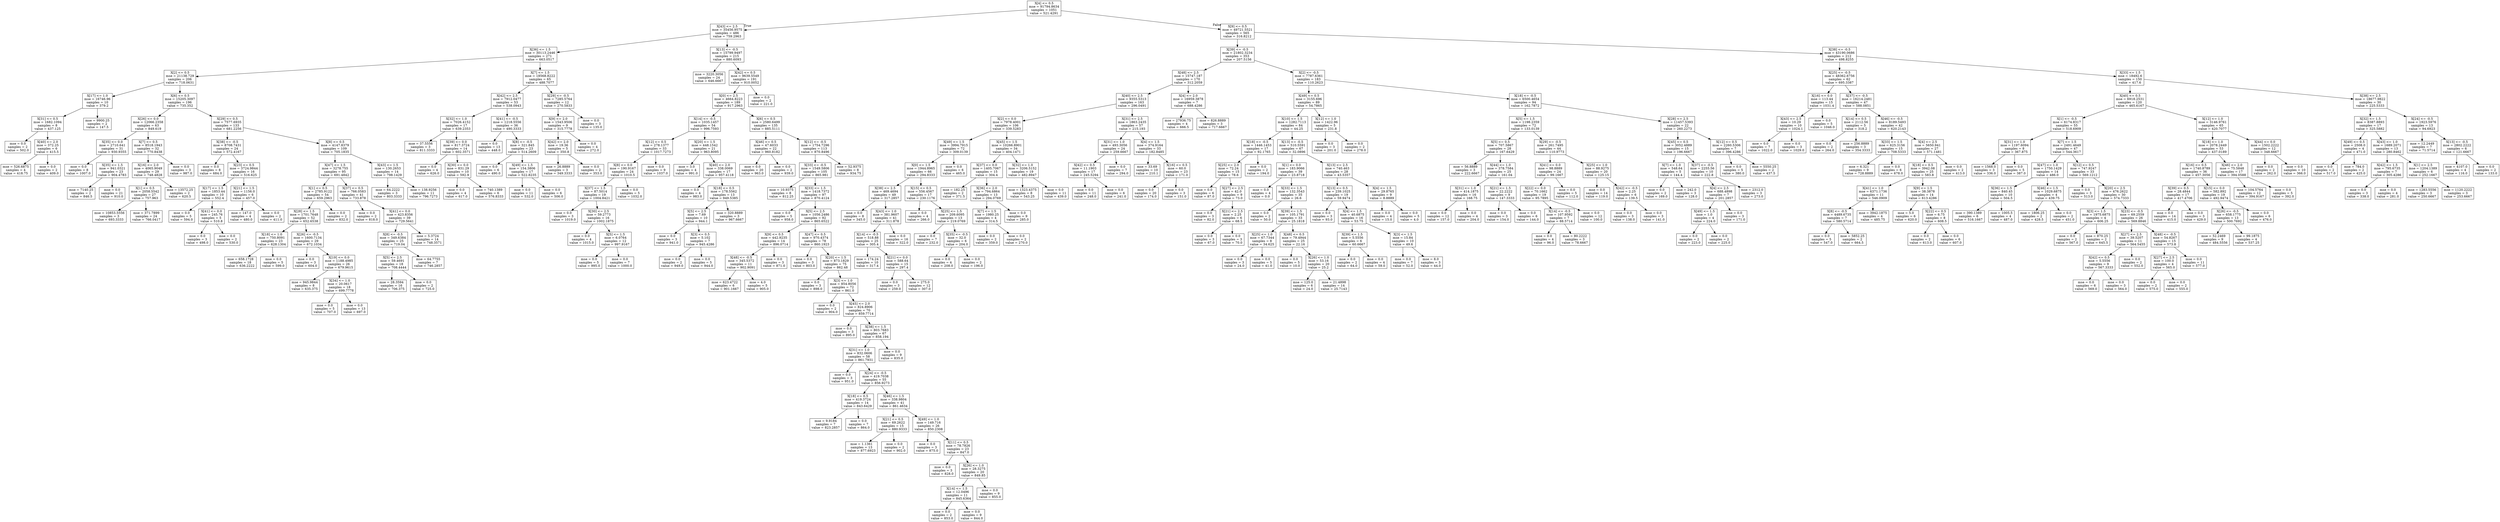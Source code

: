 digraph Tree {
node [shape=box] ;
0 [label="X[4] <= 0.5\nmse = 91794.8634\nsamples = 1051\nvalue = 521.4291"] ;
1 [label="X[43] <= 2.5\nmse = 35456.9575\nsamples = 486\nvalue = 759.2963"] ;
0 -> 1 [labeldistance=2.5, labelangle=45, headlabel="True"] ;
2 [label="X[36] <= 1.5\nmse = 30113.2446\nsamples = 271\nvalue = 663.0517"] ;
1 -> 2 ;
3 [label="X[2] <= 0.5\nmse = 21138.729\nsamples = 206\nvalue = 718.0631"] ;
2 -> 3 ;
4 [label="X[17] <= 1.0\nmse = 16746.96\nsamples = 10\nvalue = 379.2"] ;
3 -> 4 ;
5 [label="X[31] <= 0.5\nmse = 1682.1094\nsamples = 8\nvalue = 437.125"] ;
4 -> 5 ;
6 [label="mse = 0.0\nsamples = 2\nvalue = 502.0"] ;
5 -> 6 ;
7 [label="X[40] <= 2.0\nmse = 372.25\nsamples = 6\nvalue = 415.5"] ;
5 -> 7 ;
8 [label="mse = 526.6875\nsamples = 4\nvalue = 418.75"] ;
7 -> 8 ;
9 [label="mse = 0.0\nsamples = 2\nvalue = 409.0"] ;
7 -> 9 ;
10 [label="mse = 9900.25\nsamples = 2\nvalue = 147.5"] ;
4 -> 10 ;
11 [label="X[6] <= 0.5\nmse = 15205.3097\nsamples = 196\nvalue = 735.352"] ;
3 -> 11 ;
12 [label="X[26] <= 0.0\nmse = 12066.2358\nsamples = 63\nvalue = 849.619"] ;
11 -> 12 ;
13 [label="X[35] <= 0.0\nmse = 2710.641\nsamples = 31\nvalue = 930.9355"] ;
12 -> 13 ;
14 [label="mse = 0.0\nsamples = 8\nvalue = 1007.0"] ;
13 -> 14 ;
15 [label="X[35] <= 1.5\nmse = 941.0321\nsamples = 23\nvalue = 904.4783"] ;
13 -> 15 ;
16 [label="mse = 7140.25\nsamples = 2\nvalue = 846.5"] ;
15 -> 16 ;
17 [label="mse = 0.0\nsamples = 21\nvalue = 910.0"] ;
15 -> 17 ;
18 [label="X[7] <= 0.5\nmse = 8518.1943\nsamples = 32\nvalue = 770.8438"] ;
12 -> 18 ;
19 [label="X[16] <= 2.0\nmse = 4065.9049\nsamples = 29\nvalue = 748.4828"] ;
18 -> 19 ;
20 [label="X[1] <= 0.5\nmse = 2058.5542\nsamples = 27\nvalue = 757.963"] ;
19 -> 20 ;
21 [label="mse = 10853.5556\nsamples = 3\nvalue = 693.3333"] ;
20 -> 21 ;
22 [label="mse = 371.7899\nsamples = 24\nvalue = 766.0417"] ;
20 -> 22 ;
23 [label="mse = 13572.25\nsamples = 2\nvalue = 620.5"] ;
19 -> 23 ;
24 [label="mse = 0.0\nsamples = 3\nvalue = 987.0"] ;
18 -> 24 ;
25 [label="X[29] <= 0.5\nmse = 7577.6935\nsamples = 133\nvalue = 681.2256"] ;
11 -> 25 ;
26 [label="X[38] <= -0.5\nmse = 8708.7431\nsamples = 24\nvalue = 572.4167"] ;
25 -> 26 ;
27 [label="mse = 0.0\nsamples = 8\nvalue = 684.0"] ;
26 -> 27 ;
28 [label="X[23] <= 0.5\nmse = 3724.9844\nsamples = 16\nvalue = 516.625"] ;
26 -> 28 ;
29 [label="X[17] <= 1.5\nmse = 1853.44\nsamples = 10\nvalue = 552.4"] ;
28 -> 29 ;
30 [label="mse = 0.0\nsamples = 5\nvalue = 594.0"] ;
29 -> 30 ;
31 [label="X[41] <= 0.0\nmse = 245.76\nsamples = 5\nvalue = 510.8"] ;
29 -> 31 ;
32 [label="mse = 0.0\nsamples = 3\nvalue = 498.0"] ;
31 -> 32 ;
33 [label="mse = 0.0\nsamples = 2\nvalue = 530.0"] ;
31 -> 33 ;
34 [label="X[21] <= 1.5\nmse = 1156.0\nsamples = 6\nvalue = 457.0"] ;
28 -> 34 ;
35 [label="mse = 147.0\nsamples = 4\nvalue = 480.0"] ;
34 -> 35 ;
36 [label="mse = 0.0\nsamples = 2\nvalue = 411.0"] ;
34 -> 36 ;
37 [label="X[8] <= 0.5\nmse = 4147.8379\nsamples = 109\nvalue = 705.1835"] ;
25 -> 37 ;
38 [label="X[47] <= 1.5\nmse = 3278.755\nsamples = 95\nvalue = 691.4842"] ;
37 -> 38 ;
39 [label="X[1] <= 0.5\nmse = 2785.9122\nsamples = 54\nvalue = 659.2963"] ;
38 -> 39 ;
40 [label="X[28] <= 1.5\nmse = 1701.7648\nsamples = 52\nvalue = 652.6538"] ;
39 -> 40 ;
41 [label="X[18] <= 1.0\nmse = 750.8091\nsamples = 23\nvalue = 628.1304"] ;
40 -> 41 ;
42 [label="mse = 658.1728\nsamples = 18\nvalue = 636.2222"] ;
41 -> 42 ;
43 [label="mse = 0.0\nsamples = 5\nvalue = 599.0"] ;
41 -> 43 ;
44 [label="X[26] <= -0.5\nmse = 1600.7134\nsamples = 29\nvalue = 672.1034"] ;
40 -> 44 ;
45 [label="mse = 0.0\nsamples = 3\nvalue = 604.0"] ;
44 -> 45 ;
46 [label="X[19] <= 0.0\nmse = 1188.4985\nsamples = 26\nvalue = 679.9615"] ;
44 -> 46 ;
47 [label="mse = 945.9844\nsamples = 8\nvalue = 635.375"] ;
46 -> 47 ;
48 [label="X[34] <= 1.0\nmse = 20.0617\nsamples = 18\nvalue = 699.7778"] ;
46 -> 48 ;
49 [label="mse = 0.0\nsamples = 5\nvalue = 707.0"] ;
48 -> 49 ;
50 [label="mse = 0.0\nsamples = 13\nvalue = 697.0"] ;
48 -> 50 ;
51 [label="mse = 0.0\nsamples = 2\nvalue = 832.0"] ;
39 -> 51 ;
52 [label="X[37] <= 0.5\nmse = 766.0583\nsamples = 41\nvalue = 733.878"] ;
38 -> 52 ;
53 [label="mse = 0.0\nsamples = 2\nvalue = 818.0"] ;
52 -> 53 ;
54 [label="X[41] <= 0.0\nmse = 423.8356\nsamples = 39\nvalue = 729.5641"] ;
52 -> 54 ;
55 [label="X[8] <= -0.5\nmse = 349.6384\nsamples = 25\nvalue = 719.04"] ;
54 -> 55 ;
56 [label="X[5] <= 2.5\nmse = 59.4691\nsamples = 18\nvalue = 708.4444"] ;
55 -> 56 ;
57 [label="mse = 28.3594\nsamples = 16\nvalue = 706.375"] ;
56 -> 57 ;
58 [label="mse = 0.0\nsamples = 2\nvalue = 725.0"] ;
56 -> 58 ;
59 [label="mse = 64.7755\nsamples = 7\nvalue = 746.2857"] ;
55 -> 59 ;
60 [label="mse = 5.3724\nsamples = 14\nvalue = 748.3571"] ;
54 -> 60 ;
61 [label="X[43] <= 1.5\nmse = 130.2653\nsamples = 14\nvalue = 798.1429"] ;
37 -> 61 ;
62 [label="mse = 64.2222\nsamples = 3\nvalue = 803.3333"] ;
61 -> 62 ;
63 [label="mse = 138.9256\nsamples = 11\nvalue = 796.7273"] ;
61 -> 63 ;
64 [label="X[7] <= 1.5\nmse = 18568.8222\nsamples = 65\nvalue = 488.7077"] ;
2 -> 64 ;
65 [label="X[42] <= 2.5\nmse = 7912.0477\nsamples = 53\nvalue = 538.0943"] ;
64 -> 65 ;
66 [label="X[32] <= 1.0\nmse = 7026.4152\nsamples = 17\nvalue = 639.2353"] ;
65 -> 66 ;
67 [label="mse = 37.5556\nsamples = 3\nvalue = 811.3333"] ;
66 -> 67 ;
68 [label="X[39] <= 0.0\nmse = 817.3724\nsamples = 14\nvalue = 602.3571"] ;
66 -> 68 ;
69 [label="mse = 0.0\nsamples = 4\nvalue = 626.0"] ;
68 -> 69 ;
70 [label="X[30] <= 0.0\nmse = 831.29\nsamples = 10\nvalue = 592.9"] ;
68 -> 70 ;
71 [label="mse = 0.0\nsamples = 4\nvalue = 617.0"] ;
70 -> 71 ;
72 [label="mse = 740.1389\nsamples = 6\nvalue = 576.8333"] ;
70 -> 72 ;
73 [label="X[41] <= -0.5\nmse = 1218.5556\nsamples = 36\nvalue = 490.3333"] ;
65 -> 73 ;
74 [label="mse = 0.0\nsamples = 13\nvalue = 448.0"] ;
73 -> 74 ;
75 [label="X[8] <= -0.5\nmse = 321.845\nsamples = 23\nvalue = 514.2609"] ;
73 -> 75 ;
76 [label="mse = 0.0\nsamples = 6\nvalue = 490.0"] ;
75 -> 76 ;
77 [label="X[49] <= 1.5\nmse = 154.3806\nsamples = 17\nvalue = 522.8235"] ;
75 -> 77 ;
78 [label="mse = 0.0\nsamples = 11\nvalue = 532.0"] ;
77 -> 78 ;
79 [label="mse = 0.0\nsamples = 6\nvalue = 506.0"] ;
77 -> 79 ;
80 [label="X[29] <= -0.5\nmse = 7285.5764\nsamples = 12\nvalue = 270.5833"] ;
64 -> 80 ;
81 [label="X[9] <= 2.0\nmse = 1543.9506\nsamples = 9\nvalue = 315.7778"] ;
80 -> 81 ;
82 [label="X[42] <= 2.0\nmse = 19.36\nsamples = 5\nvalue = 350.8"] ;
81 -> 82 ;
83 [label="mse = 26.8889\nsamples = 3\nvalue = 349.3333"] ;
82 -> 83 ;
84 [label="mse = 0.0\nsamples = 2\nvalue = 353.0"] ;
82 -> 84 ;
85 [label="mse = 0.0\nsamples = 4\nvalue = 272.0"] ;
81 -> 85 ;
86 [label="mse = 0.0\nsamples = 3\nvalue = 135.0"] ;
80 -> 86 ;
87 [label="X[13] <= -0.5\nmse = 15799.9497\nsamples = 215\nvalue = 880.6093"] ;
1 -> 87 ;
88 [label="mse = 3220.3056\nsamples = 24\nvalue = 646.6667"] ;
87 -> 88 ;
89 [label="X[42] <= 0.5\nmse = 9639.5549\nsamples = 191\nvalue = 910.0052"] ;
87 -> 89 ;
90 [label="X[0] <= 2.5\nmse = 4664.8223\nsamples = 189\nvalue = 917.2963"] ;
89 -> 90 ;
91 [label="X[14] <= -0.5\nmse = 1035.1457\nsamples = 54\nvalue = 996.7593"] ;
90 -> 91 ;
92 [label="X[12] <= 0.5\nmse = 278.1377\nsamples = 33\nvalue = 1017.7273"] ;
91 -> 92 ;
93 [label="X[8] <= 0.0\nmse = 190.9167\nsamples = 24\nvalue = 1010.5"] ;
92 -> 93 ;
94 [label="X[37] <= 1.5\nmse = 87.5014\nsamples = 19\nvalue = 1004.8421"] ;
93 -> 94 ;
95 [label="mse = 0.0\nsamples = 3\nvalue = 1019.0"] ;
94 -> 95 ;
96 [label="X[30] <= 2.5\nmse = 59.2773\nsamples = 16\nvalue = 1002.1875"] ;
94 -> 96 ;
97 [label="mse = 0.0\nsamples = 4\nvalue = 1015.0"] ;
96 -> 97 ;
98 [label="X[5] <= 1.5\nmse = 6.0764\nsamples = 12\nvalue = 997.9167"] ;
96 -> 98 ;
99 [label="mse = 0.0\nsamples = 5\nvalue = 995.0"] ;
98 -> 99 ;
100 [label="mse = 0.0\nsamples = 7\nvalue = 1000.0"] ;
98 -> 100 ;
101 [label="mse = 0.0\nsamples = 5\nvalue = 1032.0"] ;
93 -> 101 ;
102 [label="mse = 0.0\nsamples = 9\nvalue = 1037.0"] ;
92 -> 102 ;
103 [label="X[20] <= 1.5\nmse = 448.1542\nsamples = 21\nvalue = 963.8095"] ;
91 -> 103 ;
104 [label="mse = 3.0\nsamples = 4\nvalue = 991.0"] ;
103 -> 104 ;
105 [label="X[40] <= 2.0\nmse = 338.0069\nsamples = 17\nvalue = 957.4118"] ;
103 -> 105 ;
106 [label="mse = 0.0\nsamples = 4\nvalue = 983.0"] ;
105 -> 106 ;
107 [label="X[18] <= 0.5\nmse = 178.5562\nsamples = 13\nvalue = 949.5385"] ;
105 -> 107 ;
108 [label="X[5] <= 2.5\nmse = 7.69\nsamples = 10\nvalue = 944.1"] ;
107 -> 108 ;
109 [label="mse = 0.0\nsamples = 3\nvalue = 941.0"] ;
108 -> 109 ;
110 [label="X[3] <= 0.5\nmse = 5.102\nsamples = 7\nvalue = 945.4286"] ;
108 -> 110 ;
111 [label="mse = 0.0\nsamples = 2\nvalue = 949.0"] ;
110 -> 111 ;
112 [label="mse = 0.0\nsamples = 5\nvalue = 944.0"] ;
110 -> 112 ;
113 [label="mse = 320.8889\nsamples = 3\nvalue = 967.6667"] ;
107 -> 113 ;
114 [label="X[6] <= 0.5\nmse = 2580.6499\nsamples = 135\nvalue = 885.5111"] ;
90 -> 114 ;
115 [label="X[46] <= 0.5\nmse = 47.6033\nsamples = 22\nvalue = 960.8182"] ;
114 -> 115 ;
116 [label="mse = 0.0\nsamples = 20\nvalue = 963.0"] ;
115 -> 116 ;
117 [label="mse = 0.0\nsamples = 2\nvalue = 939.0"] ;
115 -> 117 ;
118 [label="X[12] <= -0.5\nmse = 1754.7296\nsamples = 113\nvalue = 870.8496"] ;
114 -> 118 ;
119 [label="X[33] <= -0.5\nmse = 1549.5806\nsamples = 105\nvalue = 865.981"] ;
118 -> 119 ;
120 [label="mse = 10.9375\nsamples = 8\nvalue = 812.25"] ;
119 -> 120 ;
121 [label="X[33] <= 1.5\nmse = 1418.7372\nsamples = 97\nvalue = 870.4124"] ;
119 -> 121 ;
122 [label="mse = 0.0\nsamples = 5\nvalue = 958.0"] ;
121 -> 122 ;
123 [label="X[5] <= 2.5\nmse = 1056.2486\nsamples = 92\nvalue = 865.6522"] ;
121 -> 123 ;
124 [label="X[9] <= 0.5\nmse = 442.9235\nsamples = 14\nvalue = 896.0714"] ;
123 -> 124 ;
125 [label="X[48] <= -0.5\nmse = 345.5372\nsamples = 11\nvalue = 902.9091"] ;
124 -> 125 ;
126 [label="mse = 623.4722\nsamples = 6\nvalue = 901.1667"] ;
125 -> 126 ;
127 [label="mse = 4.0\nsamples = 5\nvalue = 905.0"] ;
125 -> 127 ;
128 [label="mse = 0.0\nsamples = 3\nvalue = 871.0"] ;
124 -> 128 ;
129 [label="X[47] <= 0.5\nmse = 970.4374\nsamples = 78\nvalue = 860.1923"] ;
123 -> 129 ;
130 [label="mse = 0.0\nsamples = 3\nvalue = 803.0"] ;
129 -> 130 ;
131 [label="X[20] <= 1.5\nmse = 873.1829\nsamples = 75\nvalue = 862.48"] ;
129 -> 131 ;
132 [label="mse = 0.0\nsamples = 3\nvalue = 898.0"] ;
131 -> 132 ;
133 [label="X[3] <= 1.0\nmse = 854.8056\nsamples = 72\nvalue = 861.0"] ;
131 -> 133 ;
134 [label="mse = 0.0\nsamples = 2\nvalue = 904.0"] ;
133 -> 134 ;
135 [label="X[45] <= 2.0\nmse = 824.8906\nsamples = 70\nvalue = 859.7714"] ;
133 -> 135 ;
136 [label="mse = 0.0\nsamples = 3\nvalue = 895.0"] ;
135 -> 136 ;
137 [label="X[38] <= 1.5\nmse = 803.7683\nsamples = 67\nvalue = 858.194"] ;
135 -> 137 ;
138 [label="X[31] <= 1.0\nmse = 832.0606\nsamples = 58\nvalue = 861.7931"] ;
137 -> 138 ;
139 [label="mse = 0.0\nsamples = 3\nvalue = 951.0"] ;
138 -> 139 ;
140 [label="X[24] <= -0.5\nmse = 419.7038\nsamples = 55\nvalue = 856.9273"] ;
138 -> 140 ;
141 [label="X[18] <= 0.5\nmse = 419.3724\nsamples = 14\nvalue = 843.6429"] ;
140 -> 141 ;
142 [label="mse = 9.9184\nsamples = 7\nvalue = 823.2857"] ;
141 -> 142 ;
143 [label="mse = 0.0\nsamples = 7\nvalue = 864.0"] ;
141 -> 143 ;
144 [label="X[46] <= 1.5\nmse = 338.9804\nsamples = 41\nvalue = 861.4634"] ;
140 -> 144 ;
145 [label="X[21] <= 0.5\nmse = 69.2622\nsamples = 15\nvalue = 880.9333"] ;
144 -> 145 ;
146 [label="mse = 1.1361\nsamples = 13\nvalue = 877.6923"] ;
145 -> 146 ;
147 [label="mse = 0.0\nsamples = 2\nvalue = 902.0"] ;
145 -> 147 ;
148 [label="X[49] <= 1.0\nmse = 149.716\nsamples = 26\nvalue = 850.2308"] ;
144 -> 148 ;
149 [label="mse = 0.0\nsamples = 3\nvalue = 875.0"] ;
148 -> 149 ;
150 [label="X[11] <= 0.5\nmse = 78.7826\nsamples = 23\nvalue = 847.0"] ;
148 -> 150 ;
151 [label="mse = 0.0\nsamples = 3\nvalue = 828.0"] ;
150 -> 151 ;
152 [label="X[26] <= 1.0\nmse = 28.3275\nsamples = 20\nvalue = 849.85"] ;
150 -> 152 ;
153 [label="X[14] <= 1.5\nmse = 12.0496\nsamples = 11\nvalue = 845.6364"] ;
152 -> 153 ;
154 [label="mse = 0.0\nsamples = 2\nvalue = 853.0"] ;
153 -> 154 ;
155 [label="mse = 0.0\nsamples = 9\nvalue = 844.0"] ;
153 -> 155 ;
156 [label="mse = 0.0\nsamples = 9\nvalue = 855.0"] ;
152 -> 156 ;
157 [label="mse = 0.0\nsamples = 9\nvalue = 835.0"] ;
137 -> 157 ;
158 [label="mse = 52.9375\nsamples = 8\nvalue = 934.75"] ;
118 -> 158 ;
159 [label="mse = 0.0\nsamples = 2\nvalue = 221.0"] ;
89 -> 159 ;
160 [label="X[9] <= 0.5\nmse = 49721.5521\nsamples = 565\nvalue = 316.8212"] ;
0 -> 160 [labeldistance=2.5, labelangle=-45, headlabel="False"] ;
161 [label="X[39] <= -0.5\nmse = 21802.3234\nsamples = 353\nvalue = 207.5156"] ;
160 -> 161 ;
162 [label="X[48] <= 2.5\nmse = 15747.187\nsamples = 170\nvalue = 312.2059"] ;
161 -> 162 ;
163 [label="X[40] <= 2.5\nmse = 9355.5313\nsamples = 163\nvalue = 296.0491"] ;
162 -> 163 ;
164 [label="X[2] <= 0.0\nmse = 7978.4001\nsamples = 106\nvalue = 339.5283"] ;
163 -> 164 ;
165 [label="X[49] <= 1.5\nmse = 3994.7915\nsamples = 72\nvalue = 309.0139"] ;
164 -> 165 ;
166 [label="X[0] <= 1.5\nmse = 1944.8965\nsamples = 66\nvalue = 294.8333"] ;
165 -> 166 ;
167 [label="X[38] <= 2.5\nmse = 469.4694\nsamples = 49\nvalue = 317.2857"] ;
166 -> 167 ;
168 [label="mse = 0.0\nsamples = 8\nvalue = 345.0"] ;
167 -> 168 ;
169 [label="X[43] <= 1.0\nmse = 381.9607\nsamples = 41\nvalue = 311.878"] ;
167 -> 169 ;
170 [label="X[14] <= -0.5\nmse = 518.88\nsamples = 25\nvalue = 305.4"] ;
169 -> 170 ;
171 [label="mse = 174.24\nsamples = 10\nvalue = 317.4"] ;
170 -> 171 ;
172 [label="X[21] <= 0.0\nmse = 588.64\nsamples = 15\nvalue = 297.4"] ;
170 -> 172 ;
173 [label="mse = 0.0\nsamples = 3\nvalue = 259.0"] ;
172 -> 173 ;
174 [label="mse = 275.0\nsamples = 12\nvalue = 307.0"] ;
172 -> 174 ;
175 [label="mse = 0.0\nsamples = 16\nvalue = 322.0"] ;
169 -> 175 ;
176 [label="X[15] <= 0.5\nmse = 556.4567\nsamples = 17\nvalue = 230.1176"] ;
166 -> 176 ;
177 [label="mse = 0.0\nsamples = 4\nvalue = 266.0"] ;
176 -> 177 ;
178 [label="X[25] <= 1.5\nmse = 209.6095\nsamples = 13\nvalue = 219.0769"] ;
176 -> 178 ;
179 [label="mse = 0.0\nsamples = 7\nvalue = 232.0"] ;
178 -> 179 ;
180 [label="X[35] <= -0.5\nmse = 32.0\nsamples = 6\nvalue = 204.0"] ;
178 -> 180 ;
181 [label="mse = 0.0\nsamples = 4\nvalue = 208.0"] ;
180 -> 181 ;
182 [label="mse = 0.0\nsamples = 2\nvalue = 196.0"] ;
180 -> 182 ;
183 [label="mse = 0.0\nsamples = 6\nvalue = 465.0"] ;
165 -> 183 ;
184 [label="X[45] <= 1.5\nmse = 10266.8901\nsamples = 34\nvalue = 404.1471"] ;
164 -> 184 ;
185 [label="X[37] <= 0.0\nmse = 1405.7067\nsamples = 15\nvalue = 304.4"] ;
184 -> 185 ;
186 [label="mse = 182.25\nsamples = 2\nvalue = 371.5"] ;
185 -> 186 ;
187 [label="X[36] <= 2.0\nmse = 794.6864\nsamples = 13\nvalue = 294.0769"] ;
185 -> 187 ;
188 [label="X[7] <= 1.5\nmse = 1980.25\nsamples = 4\nvalue = 314.5"] ;
187 -> 188 ;
189 [label="mse = 0.0\nsamples = 2\nvalue = 359.0"] ;
188 -> 189 ;
190 [label="mse = 0.0\nsamples = 2\nvalue = 270.0"] ;
188 -> 190 ;
191 [label="mse = 0.0\nsamples = 9\nvalue = 285.0"] ;
187 -> 191 ;
192 [label="X[32] <= 1.0\nmse = 3206.5152\nsamples = 19\nvalue = 482.8947"] ;
184 -> 192 ;
193 [label="mse = 1323.4375\nsamples = 8\nvalue = 543.25"] ;
192 -> 193 ;
194 [label="mse = 0.0\nsamples = 11\nvalue = 439.0"] ;
192 -> 194 ;
195 [label="X[31] <= 2.5\nmse = 1863.2435\nsamples = 57\nvalue = 215.193"] ;
163 -> 195 ;
196 [label="X[31] <= 1.0\nmse = 493.3056\nsamples = 24\nvalue = 259.6667"] ;
195 -> 196 ;
197 [label="X[42] <= 0.5\nmse = 11.1903\nsamples = 17\nvalue = 245.5294"] ;
196 -> 197 ;
198 [label="mse = 0.0\nsamples = 11\nvalue = 248.0"] ;
197 -> 198 ;
199 [label="mse = 0.0\nsamples = 6\nvalue = 241.0"] ;
197 -> 199 ;
200 [label="mse = 0.0\nsamples = 7\nvalue = 294.0"] ;
196 -> 200 ;
201 [label="X[4] <= 1.5\nmse = 374.9164\nsamples = 33\nvalue = 182.8485"] ;
195 -> 201 ;
202 [label="mse = 33.69\nsamples = 10\nvalue = 210.1"] ;
201 -> 202 ;
203 [label="X[16] <= 0.5\nmse = 60.0\nsamples = 23\nvalue = 171.0"] ;
201 -> 203 ;
204 [label="mse = 0.0\nsamples = 20\nvalue = 174.0"] ;
203 -> 204 ;
205 [label="mse = 0.0\nsamples = 3\nvalue = 151.0"] ;
203 -> 205 ;
206 [label="X[4] <= 2.0\nmse = 16959.3878\nsamples = 7\nvalue = 688.4286"] ;
162 -> 206 ;
207 [label="mse = 27936.75\nsamples = 4\nvalue = 666.5"] ;
206 -> 207 ;
208 [label="mse = 826.8889\nsamples = 3\nvalue = 717.6667"] ;
206 -> 208 ;
209 [label="X[2] <= -0.5\nmse = 7787.6361\nsamples = 183\nvalue = 110.2623"] ;
161 -> 209 ;
210 [label="X[49] <= 0.5\nmse = 3155.696\nsamples = 89\nvalue = 54.7865"] ;
209 -> 210 ;
211 [label="X[10] <= 1.5\nmse = 1282.7113\nsamples = 84\nvalue = 44.25"] ;
210 -> 211 ;
212 [label="X[18] <= -0.5\nmse = 1446.1453\nsamples = 17\nvalue = 92.1765"] ;
211 -> 212 ;
213 [label="X[25] <= 2.0\nmse = 72.24\nsamples = 15\nvalue = 78.6"] ;
212 -> 213 ;
214 [label="mse = 0.0\nsamples = 6\nvalue = 87.0"] ;
213 -> 214 ;
215 [label="X[27] <= 2.5\nmse = 42.0\nsamples = 9\nvalue = 73.0"] ;
213 -> 215 ;
216 [label="mse = 0.0\nsamples = 3\nvalue = 82.0"] ;
215 -> 216 ;
217 [label="X[21] <= 2.5\nmse = 2.25\nsamples = 6\nvalue = 68.5"] ;
215 -> 217 ;
218 [label="mse = 0.0\nsamples = 3\nvalue = 67.0"] ;
217 -> 218 ;
219 [label="mse = 0.0\nsamples = 3\nvalue = 70.0"] ;
217 -> 219 ;
220 [label="mse = 0.0\nsamples = 2\nvalue = 194.0"] ;
212 -> 220 ;
221 [label="X[13] <= -0.5\nmse = 510.5591\nsamples = 67\nvalue = 32.0896"] ;
211 -> 221 ;
222 [label="X[1] <= 0.0\nmse = 183.9066\nsamples = 39\nvalue = 23.8718"] ;
221 -> 222 ;
223 [label="mse = 0.0\nsamples = 4\nvalue = 0.0"] ;
222 -> 223 ;
224 [label="X[33] <= 1.5\nmse = 132.3543\nsamples = 35\nvalue = 26.6"] ;
222 -> 224 ;
225 [label="mse = 0.0\nsamples = 2\nvalue = 50.0"] ;
224 -> 225 ;
226 [label="X[39] <= 1.5\nmse = 105.1791\nsamples = 33\nvalue = 25.1818"] ;
224 -> 226 ;
227 [label="X[25] <= 1.0\nmse = 67.7344\nsamples = 8\nvalue = 34.625"] ;
226 -> 227 ;
228 [label="mse = 0.0\nsamples = 3\nvalue = 24.0"] ;
227 -> 228 ;
229 [label="mse = 0.0\nsamples = 5\nvalue = 41.0"] ;
227 -> 229 ;
230 [label="X[48] <= 0.5\nmse = 79.4944\nsamples = 25\nvalue = 22.16"] ;
226 -> 230 ;
231 [label="mse = 0.0\nsamples = 5\nvalue = 10.0"] ;
230 -> 231 ;
232 [label="X[26] <= 1.0\nmse = 53.16\nsamples = 20\nvalue = 25.2"] ;
230 -> 232 ;
233 [label="mse = 125.0\nsamples = 6\nvalue = 24.0"] ;
232 -> 233 ;
234 [label="mse = 21.4898\nsamples = 14\nvalue = 25.7143"] ;
232 -> 234 ;
235 [label="X[13] <= 2.5\nmse = 740.463\nsamples = 28\nvalue = 43.5357"] ;
221 -> 235 ;
236 [label="X[13] <= 0.5\nmse = 239.1025\nsamples = 19\nvalue = 59.9474"] ;
235 -> 236 ;
237 [label="mse = 0.0\nsamples = 3\nvalue = 93.0"] ;
236 -> 237 ;
238 [label="X[4] <= 1.5\nmse = 40.6875\nsamples = 16\nvalue = 53.75"] ;
236 -> 238 ;
239 [label="X[39] <= 1.5\nmse = 5.5556\nsamples = 6\nvalue = 60.6667"] ;
238 -> 239 ;
240 [label="mse = 0.0\nsamples = 2\nvalue = 64.0"] ;
239 -> 240 ;
241 [label="mse = 0.0\nsamples = 4\nvalue = 59.0"] ;
239 -> 241 ;
242 [label="X[3] <= 1.5\nmse = 15.84\nsamples = 10\nvalue = 49.6"] ;
238 -> 242 ;
243 [label="mse = 0.0\nsamples = 7\nvalue = 52.0"] ;
242 -> 243 ;
244 [label="mse = 8.0\nsamples = 3\nvalue = 44.0"] ;
242 -> 244 ;
245 [label="X[4] <= 1.5\nmse = 29.8765\nsamples = 9\nvalue = 8.8889"] ;
235 -> 245 ;
246 [label="mse = 0.0\nsamples = 4\nvalue = 15.0"] ;
245 -> 246 ;
247 [label="mse = 0.0\nsamples = 5\nvalue = 4.0"] ;
245 -> 247 ;
248 [label="X[12] <= 1.0\nmse = 1422.96\nsamples = 5\nvalue = 231.8"] ;
210 -> 248 ;
249 [label="mse = 0.0\nsamples = 3\nvalue = 201.0"] ;
248 -> 249 ;
250 [label="mse = 0.0\nsamples = 2\nvalue = 278.0"] ;
248 -> 250 ;
251 [label="X[18] <= -0.5\nmse = 6500.4654\nsamples = 94\nvalue = 162.7872"] ;
209 -> 251 ;
252 [label="X[5] <= 1.5\nmse = 1198.2359\nsamples = 72\nvalue = 133.0139"] ;
251 -> 252 ;
253 [label="X[5] <= 0.5\nmse = 707.5867\nsamples = 28\nvalue = 167.6429"] ;
252 -> 253 ;
254 [label="mse = 56.8889\nsamples = 3\nvalue = 222.6667"] ;
253 -> 254 ;
255 [label="X[44] <= 1.0\nmse = 378.7584\nsamples = 25\nvalue = 161.04"] ;
253 -> 255 ;
256 [label="X[31] <= 1.0\nmse = 414.1875\nsamples = 16\nvalue = 168.75"] ;
255 -> 256 ;
257 [label="mse = 0.0\nsamples = 12\nvalue = 157.0"] ;
256 -> 257 ;
258 [label="mse = 0.0\nsamples = 4\nvalue = 204.0"] ;
256 -> 258 ;
259 [label="X[21] <= 1.5\nmse = 22.2222\nsamples = 9\nvalue = 147.3333"] ;
255 -> 259 ;
260 [label="mse = 0.0\nsamples = 3\nvalue = 154.0"] ;
259 -> 260 ;
261 [label="mse = 0.0\nsamples = 6\nvalue = 144.0"] ;
259 -> 261 ;
262 [label="X[29] <= -0.5\nmse = 261.7495\nsamples = 44\nvalue = 110.9773"] ;
252 -> 262 ;
263 [label="X[41] <= 0.0\nmse = 98.8889\nsamples = 24\nvalue = 99.1667"] ;
262 -> 263 ;
264 [label="X[22] <= 0.0\nmse = 70.1662\nsamples = 19\nvalue = 95.7895"] ;
263 -> 264 ;
265 [label="X[14] <= -0.5\nmse = 107.9592\nsamples = 7\nvalue = 88.5714"] ;
264 -> 265 ;
266 [label="mse = 0.0\nsamples = 4\nvalue = 96.0"] ;
265 -> 266 ;
267 [label="mse = 80.2222\nsamples = 3\nvalue = 78.6667"] ;
265 -> 267 ;
268 [label="mse = 0.0\nsamples = 12\nvalue = 100.0"] ;
264 -> 268 ;
269 [label="mse = 0.0\nsamples = 5\nvalue = 112.0"] ;
263 -> 269 ;
270 [label="X[25] <= 1.0\nmse = 88.9275\nsamples = 20\nvalue = 125.15"] ;
262 -> 270 ;
271 [label="mse = 0.0\nsamples = 14\nvalue = 119.0"] ;
270 -> 271 ;
272 [label="X[42] <= -0.5\nmse = 2.25\nsamples = 6\nvalue = 139.5"] ;
270 -> 272 ;
273 [label="mse = 0.0\nsamples = 3\nvalue = 138.0"] ;
272 -> 273 ;
274 [label="mse = 0.0\nsamples = 3\nvalue = 141.0"] ;
272 -> 274 ;
275 [label="X[28] <= 2.5\nmse = 11457.5393\nsamples = 22\nvalue = 260.2273"] ;
251 -> 275 ;
276 [label="X[45] <= 0.5\nmse = 3052.4889\nsamples = 15\nvalue = 196.6667"] ;
275 -> 276 ;
277 [label="X[7] <= 1.0\nmse = 548.64\nsamples = 5\nvalue = 144.4"] ;
276 -> 277 ;
278 [label="mse = 0.0\nsamples = 2\nvalue = 169.0"] ;
277 -> 278 ;
279 [label="mse = 242.0\nsamples = 3\nvalue = 128.0"] ;
277 -> 279 ;
280 [label="X[37] <= -0.5\nmse = 2255.56\nsamples = 10\nvalue = 222.8"] ;
276 -> 280 ;
281 [label="X[4] <= 2.5\nmse = 688.4898\nsamples = 7\nvalue = 201.2857"] ;
280 -> 281 ;
282 [label="X[49] <= 1.5\nmse = 1.0\nsamples = 4\nvalue = 224.0"] ;
281 -> 282 ;
283 [label="mse = 0.0\nsamples = 2\nvalue = 223.0"] ;
282 -> 283 ;
284 [label="mse = 0.0\nsamples = 2\nvalue = 225.0"] ;
282 -> 284 ;
285 [label="mse = 0.0\nsamples = 3\nvalue = 171.0"] ;
281 -> 285 ;
286 [label="mse = 2312.0\nsamples = 3\nvalue = 273.0"] ;
280 -> 286 ;
287 [label="X[12] <= 0.5\nmse = 2260.5306\nsamples = 7\nvalue = 396.4286"] ;
275 -> 287 ;
288 [label="mse = 0.0\nsamples = 5\nvalue = 380.0"] ;
287 -> 288 ;
289 [label="mse = 5550.25\nsamples = 2\nvalue = 437.5"] ;
287 -> 289 ;
290 [label="X[38] <= -0.5\nmse = 43190.0686\nsamples = 212\nvalue = 498.8255"] ;
160 -> 290 ;
291 [label="X[25] <= -0.5\nmse = 48362.6756\nsamples = 62\nvalue = 695.3387"] ;
290 -> 291 ;
292 [label="X[16] <= 0.0\nmse = 113.44\nsamples = 15\nvalue = 1031.4"] ;
291 -> 292 ;
293 [label="X[43] <= 2.5\nmse = 10.29\nsamples = 10\nvalue = 1024.1"] ;
292 -> 293 ;
294 [label="mse = 0.0\nsamples = 7\nvalue = 1022.0"] ;
293 -> 294 ;
295 [label="mse = 0.0\nsamples = 3\nvalue = 1029.0"] ;
293 -> 295 ;
296 [label="mse = 0.0\nsamples = 5\nvalue = 1046.0"] ;
292 -> 296 ;
297 [label="X[37] <= -0.5\nmse = 16214.2481\nsamples = 47\nvalue = 588.0851"] ;
291 -> 297 ;
298 [label="X[14] <= 0.5\nmse = 2112.56\nsamples = 5\nvalue = 318.2"] ;
297 -> 298 ;
299 [label="mse = 0.0\nsamples = 2\nvalue = 264.0"] ;
298 -> 299 ;
300 [label="mse = 256.8889\nsamples = 3\nvalue = 354.3333"] ;
298 -> 300 ;
301 [label="X[46] <= -0.5\nmse = 8189.5493\nsamples = 42\nvalue = 620.2143"] ;
297 -> 301 ;
302 [label="X[33] <= 1.5\nmse = 625.3156\nsamples = 15\nvalue = 708.5333"] ;
301 -> 302 ;
303 [label="mse = 6.321\nsamples = 9\nvalue = 728.8889"] ;
302 -> 303 ;
304 [label="mse = 0.0\nsamples = 6\nvalue = 678.0"] ;
302 -> 304 ;
305 [label="X[4] <= 2.5\nmse = 5650.941\nsamples = 27\nvalue = 571.1481"] ;
301 -> 305 ;
306 [label="X[18] <= 0.5\nmse = 3942.08\nsamples = 25\nvalue = 583.8"] ;
305 -> 306 ;
307 [label="X[41] <= 1.0\nmse = 6371.1736\nsamples = 11\nvalue = 546.0909"] ;
306 -> 307 ;
308 [label="X[8] <= -0.5\nmse = 4489.6735\nsamples = 7\nvalue = 580.5714"] ;
307 -> 308 ;
309 [label="mse = 0.0\nsamples = 5\nvalue = 547.0"] ;
308 -> 309 ;
310 [label="mse = 5852.25\nsamples = 2\nvalue = 664.5"] ;
308 -> 310 ;
311 [label="mse = 3942.1875\nsamples = 4\nvalue = 485.75"] ;
307 -> 311 ;
312 [label="X[9] <= 1.5\nmse = 38.3878\nsamples = 14\nvalue = 613.4286"] ;
306 -> 312 ;
313 [label="mse = 5.0\nsamples = 6\nvalue = 620.0"] ;
312 -> 313 ;
314 [label="X[22] <= 0.5\nmse = 6.75\nsamples = 8\nvalue = 608.5"] ;
312 -> 314 ;
315 [label="mse = 0.0\nsamples = 2\nvalue = 613.0"] ;
314 -> 315 ;
316 [label="mse = 0.0\nsamples = 6\nvalue = 607.0"] ;
314 -> 316 ;
317 [label="mse = 0.0\nsamples = 2\nvalue = 413.0"] ;
305 -> 317 ;
318 [label="X[33] <= 1.5\nmse = 18492.6\nsamples = 150\nvalue = 417.6"] ;
290 -> 318 ;
319 [label="X[40] <= 0.5\nmse = 6918.2531\nsamples = 120\nvalue = 465.6167"] ;
318 -> 319 ;
320 [label="X[1] <= -0.5\nmse = 6174.8317\nsamples = 55\nvalue = 518.6909"] ;
319 -> 320 ;
321 [label="X[31] <= 1.0\nmse = 1197.6094\nsamples = 8\nvalue = 367.875"] ;
320 -> 321 ;
322 [label="mse = 1568.0\nsamples = 3\nvalue = 336.0"] ;
321 -> 322 ;
323 [label="mse = 0.0\nsamples = 5\nvalue = 387.0"] ;
321 -> 323 ;
324 [label="X[7] <= 1.5\nmse = 2491.4649\nsamples = 47\nvalue = 544.3617"] ;
320 -> 324 ;
325 [label="X[47] <= 1.0\nmse = 1750.1429\nsamples = 14\nvalue = 486.0"] ;
324 -> 325 ;
326 [label="X[36] <= 1.5\nmse = 840.45\nsamples = 10\nvalue = 504.5"] ;
325 -> 326 ;
327 [label="mse = 390.1389\nsamples = 6\nvalue = 516.1667"] ;
326 -> 327 ;
328 [label="mse = 1005.5\nsamples = 4\nvalue = 487.0"] ;
326 -> 328 ;
329 [label="X[46] <= 1.5\nmse = 1029.6875\nsamples = 4\nvalue = 439.75"] ;
325 -> 329 ;
330 [label="mse = 1806.25\nsamples = 2\nvalue = 428.5"] ;
329 -> 330 ;
331 [label="mse = 0.0\nsamples = 2\nvalue = 451.0"] ;
329 -> 331 ;
332 [label="X[12] <= 0.5\nmse = 747.9247\nsamples = 33\nvalue = 569.1212"] ;
324 -> 332 ;
333 [label="mse = 0.0\nsamples = 3\nvalue = 513.0"] ;
332 -> 333 ;
334 [label="X[20] <= 2.5\nmse = 476.2622\nsamples = 30\nvalue = 574.7333"] ;
332 -> 334 ;
335 [label="X[3] <= 1.5\nmse = 1975.6875\nsamples = 4\nvalue = 606.25"] ;
334 -> 335 ;
336 [label="mse = 0.0\nsamples = 2\nvalue = 567.0"] ;
335 -> 336 ;
337 [label="mse = 870.25\nsamples = 2\nvalue = 645.5"] ;
335 -> 337 ;
338 [label="X[23] <= -0.5\nmse = 69.2559\nsamples = 26\nvalue = 569.8846"] ;
334 -> 338 ;
339 [label="X[27] <= 2.5\nmse = 39.5207\nsamples = 11\nvalue = 564.5455"] ;
338 -> 339 ;
340 [label="X[42] <= 0.5\nmse = 5.5556\nsamples = 9\nvalue = 567.3333"] ;
339 -> 340 ;
341 [label="mse = 0.0\nsamples = 6\nvalue = 569.0"] ;
340 -> 341 ;
342 [label="mse = 0.0\nsamples = 3\nvalue = 564.0"] ;
340 -> 342 ;
343 [label="mse = 0.0\nsamples = 2\nvalue = 552.0"] ;
339 -> 343 ;
344 [label="X[48] <= -0.5\nmse = 54.8267\nsamples = 15\nvalue = 573.8"] ;
338 -> 344 ;
345 [label="X[27] <= 2.5\nmse = 100.0\nsamples = 4\nvalue = 565.0"] ;
344 -> 345 ;
346 [label="mse = 0.0\nsamples = 2\nvalue = 575.0"] ;
345 -> 346 ;
347 [label="mse = 0.0\nsamples = 2\nvalue = 555.0"] ;
345 -> 347 ;
348 [label="mse = 0.0\nsamples = 11\nvalue = 577.0"] ;
344 -> 348 ;
349 [label="X[12] <= 1.0\nmse = 3146.9761\nsamples = 65\nvalue = 420.7077"] ;
319 -> 349 ;
350 [label="X[18] <= 1.0\nmse = 2078.2449\nsamples = 53\nvalue = 437.0189"] ;
349 -> 350 ;
351 [label="X[16] <= 0.5\nmse = 1740.8789\nsamples = 36\nvalue = 457.3056"] ;
350 -> 351 ;
352 [label="X[39] <= 0.5\nmse = 28.4844\nsamples = 17\nvalue = 417.4706"] ;
351 -> 352 ;
353 [label="mse = 0.0\nsamples = 14\nvalue = 415.0"] ;
352 -> 353 ;
354 [label="mse = 0.0\nsamples = 3\nvalue = 429.0"] ;
352 -> 354 ;
355 [label="X[15] <= 0.0\nmse = 582.892\nsamples = 19\nvalue = 492.9474"] ;
351 -> 355 ;
356 [label="X[26] <= -0.5\nmse = 658.1775\nsamples = 13\nvalue = 500.7692"] ;
355 -> 356 ;
357 [label="mse = 52.2469\nsamples = 9\nvalue = 484.5556"] ;
356 -> 357 ;
358 [label="mse = 99.1875\nsamples = 4\nvalue = 537.25"] ;
356 -> 358 ;
359 [label="mse = 0.0\nsamples = 6\nvalue = 476.0"] ;
355 -> 359 ;
360 [label="X[46] <= 2.0\nmse = 75.5848\nsamples = 17\nvalue = 394.0588"] ;
350 -> 360 ;
361 [label="mse = 104.5764\nsamples = 12\nvalue = 394.9167"] ;
360 -> 361 ;
362 [label="mse = 0.0\nsamples = 5\nvalue = 392.0"] ;
360 -> 362 ;
363 [label="X[44] <= 0.0\nmse = 1502.2222\nsamples = 12\nvalue = 348.6667"] ;
349 -> 363 ;
364 [label="mse = 0.0\nsamples = 2\nvalue = 262.0"] ;
363 -> 364 ;
365 [label="mse = 0.0\nsamples = 10\nvalue = 366.0"] ;
363 -> 365 ;
366 [label="X[38] <= 2.5\nmse = 18677.9822\nsamples = 30\nvalue = 225.5333"] ;
318 -> 366 ;
367 [label="X[32] <= 1.5\nmse = 8387.8893\nsamples = 17\nvalue = 325.5882"] ;
366 -> 367 ;
368 [label="X[49] <= 0.5\nmse = 2508.0\nsamples = 4\nvalue = 471.0"] ;
367 -> 368 ;
369 [label="mse = 0.0\nsamples = 2\nvalue = 517.0"] ;
368 -> 369 ;
370 [label="mse = 784.0\nsamples = 2\nvalue = 425.0"] ;
368 -> 370 ;
371 [label="X[43] <= 1.0\nmse = 1689.2071\nsamples = 13\nvalue = 280.8462"] ;
367 -> 371 ;
372 [label="X[42] <= 1.5\nmse = 795.6735\nsamples = 7\nvalue = 305.4286"] ;
371 -> 372 ;
373 [label="mse = 0.0\nsamples = 3\nvalue = 338.0"] ;
372 -> 373 ;
374 [label="mse = 0.0\nsamples = 4\nvalue = 281.0"] ;
372 -> 374 ;
375 [label="X[1] <= 2.5\nmse = 1204.1389\nsamples = 6\nvalue = 252.1667"] ;
371 -> 375 ;
376 [label="mse = 1283.5556\nsamples = 3\nvalue = 250.6667"] ;
375 -> 376 ;
377 [label="mse = 1120.2222\nsamples = 3\nvalue = 253.6667"] ;
375 -> 377 ;
378 [label="X[24] <= -0.5\nmse = 1923.5976\nsamples = 13\nvalue = 94.6923"] ;
366 -> 378 ;
379 [label="mse = 12.2449\nsamples = 7\nvalue = 71.5714"] ;
378 -> 379 ;
380 [label="X[13] <= -0.5\nmse = 2802.2222\nsamples = 6\nvalue = 121.6667"] ;
378 -> 380 ;
381 [label="mse = 4107.0\nsamples = 4\nvalue = 116.0"] ;
380 -> 381 ;
382 [label="mse = 0.0\nsamples = 2\nvalue = 133.0"] ;
380 -> 382 ;
}